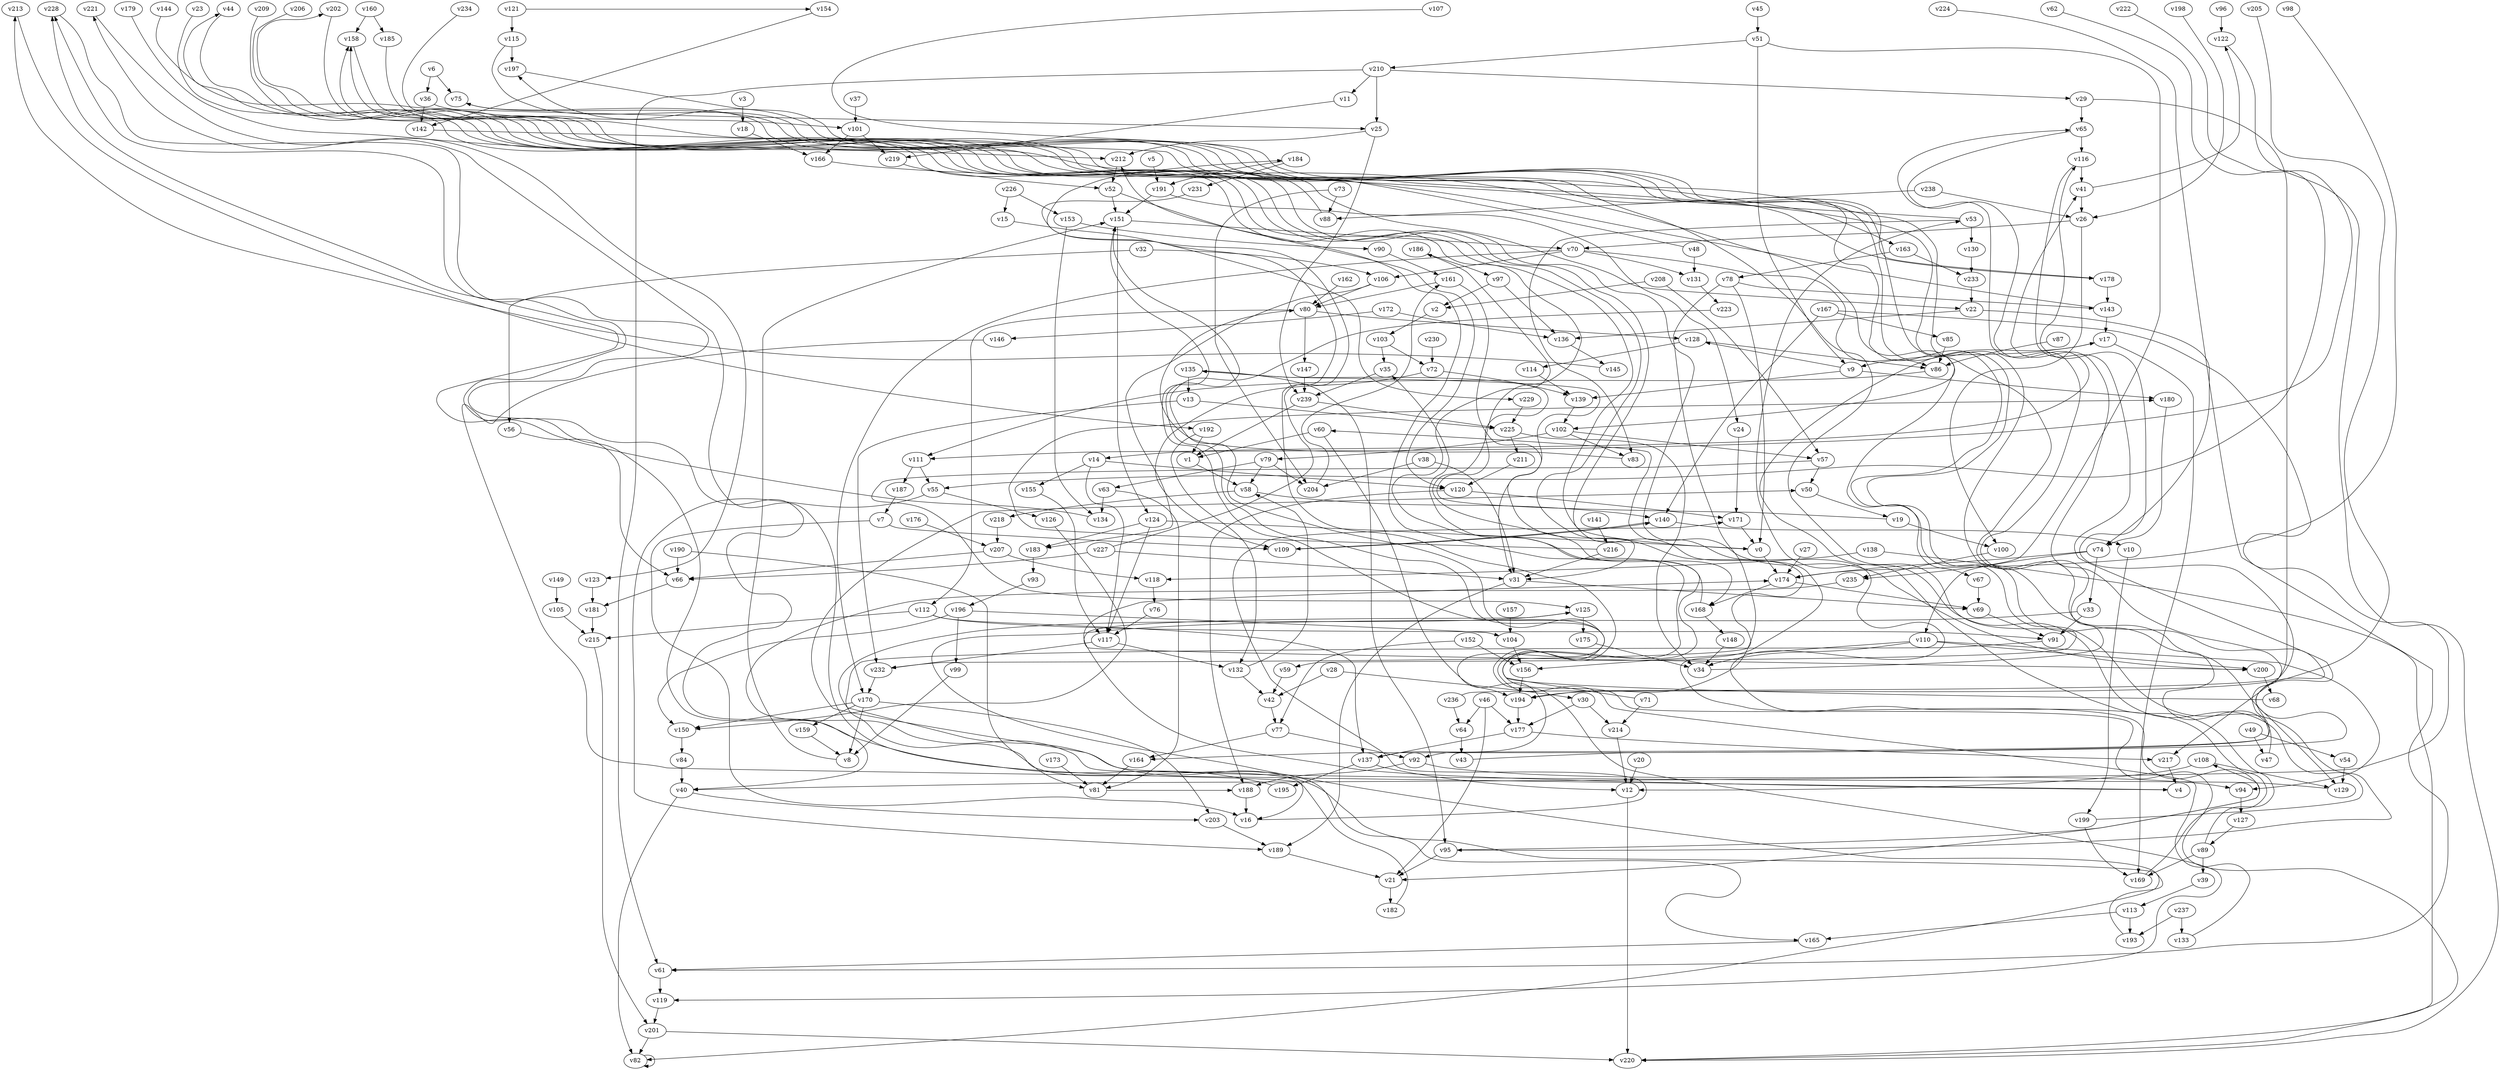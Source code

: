 // Benchmark game 350 - 240 vertices
// time_bound: 18
// targets: v63
digraph G {
    v0 [name="v0", player=0];
    v1 [name="v1", player=0];
    v2 [name="v2", player=0];
    v3 [name="v3", player=0];
    v4 [name="v4", player=1];
    v5 [name="v5", player=1];
    v6 [name="v6", player=0];
    v7 [name="v7", player=0];
    v8 [name="v8", player=0];
    v9 [name="v9", player=1];
    v10 [name="v10", player=1];
    v11 [name="v11", player=0];
    v12 [name="v12", player=0];
    v13 [name="v13", player=0];
    v14 [name="v14", player=0];
    v15 [name="v15", player=1];
    v16 [name="v16", player=0];
    v17 [name="v17", player=1];
    v18 [name="v18", player=0];
    v19 [name="v19", player=1];
    v20 [name="v20", player=0];
    v21 [name="v21", player=1];
    v22 [name="v22", player=1];
    v23 [name="v23", player=0];
    v24 [name="v24", player=0];
    v25 [name="v25", player=1];
    v26 [name="v26", player=1];
    v27 [name="v27", player=0];
    v28 [name="v28", player=1];
    v29 [name="v29", player=1];
    v30 [name="v30", player=1];
    v31 [name="v31", player=1];
    v32 [name="v32", player=1];
    v33 [name="v33", player=0];
    v34 [name="v34", player=1];
    v35 [name="v35", player=1];
    v36 [name="v36", player=1];
    v37 [name="v37", player=0];
    v38 [name="v38", player=1];
    v39 [name="v39", player=1];
    v40 [name="v40", player=0];
    v41 [name="v41", player=1];
    v42 [name="v42", player=1];
    v43 [name="v43", player=0];
    v44 [name="v44", player=0];
    v45 [name="v45", player=0];
    v46 [name="v46", player=0];
    v47 [name="v47", player=1];
    v48 [name="v48", player=1];
    v49 [name="v49", player=1];
    v50 [name="v50", player=1];
    v51 [name="v51", player=0];
    v52 [name="v52", player=0];
    v53 [name="v53", player=1];
    v54 [name="v54", player=1];
    v55 [name="v55", player=1];
    v56 [name="v56", player=1];
    v57 [name="v57", player=1];
    v58 [name="v58", player=1];
    v59 [name="v59", player=0];
    v60 [name="v60", player=0];
    v61 [name="v61", player=0];
    v62 [name="v62", player=1];
    v63 [name="v63", player=1, target=1];
    v64 [name="v64", player=1];
    v65 [name="v65", player=1];
    v66 [name="v66", player=1];
    v67 [name="v67", player=1];
    v68 [name="v68", player=0];
    v69 [name="v69", player=1];
    v70 [name="v70", player=0];
    v71 [name="v71", player=0];
    v72 [name="v72", player=0];
    v73 [name="v73", player=0];
    v74 [name="v74", player=1];
    v75 [name="v75", player=0];
    v76 [name="v76", player=1];
    v77 [name="v77", player=0];
    v78 [name="v78", player=1];
    v79 [name="v79", player=1];
    v80 [name="v80", player=0];
    v81 [name="v81", player=1];
    v82 [name="v82", player=1];
    v83 [name="v83", player=1];
    v84 [name="v84", player=0];
    v85 [name="v85", player=0];
    v86 [name="v86", player=0];
    v87 [name="v87", player=0];
    v88 [name="v88", player=1];
    v89 [name="v89", player=0];
    v90 [name="v90", player=1];
    v91 [name="v91", player=0];
    v92 [name="v92", player=0];
    v93 [name="v93", player=0];
    v94 [name="v94", player=1];
    v95 [name="v95", player=0];
    v96 [name="v96", player=0];
    v97 [name="v97", player=1];
    v98 [name="v98", player=0];
    v99 [name="v99", player=0];
    v100 [name="v100", player=1];
    v101 [name="v101", player=1];
    v102 [name="v102", player=1];
    v103 [name="v103", player=0];
    v104 [name="v104", player=0];
    v105 [name="v105", player=0];
    v106 [name="v106", player=0];
    v107 [name="v107", player=1];
    v108 [name="v108", player=0];
    v109 [name="v109", player=0];
    v110 [name="v110", player=0];
    v111 [name="v111", player=1];
    v112 [name="v112", player=1];
    v113 [name="v113", player=1];
    v114 [name="v114", player=0];
    v115 [name="v115", player=0];
    v116 [name="v116", player=0];
    v117 [name="v117", player=0];
    v118 [name="v118", player=0];
    v119 [name="v119", player=0];
    v120 [name="v120", player=0];
    v121 [name="v121", player=0];
    v122 [name="v122", player=1];
    v123 [name="v123", player=1];
    v124 [name="v124", player=0];
    v125 [name="v125", player=0];
    v126 [name="v126", player=1];
    v127 [name="v127", player=1];
    v128 [name="v128", player=1];
    v129 [name="v129", player=1];
    v130 [name="v130", player=1];
    v131 [name="v131", player=1];
    v132 [name="v132", player=0];
    v133 [name="v133", player=0];
    v134 [name="v134", player=0];
    v135 [name="v135", player=1];
    v136 [name="v136", player=0];
    v137 [name="v137", player=0];
    v138 [name="v138", player=1];
    v139 [name="v139", player=1];
    v140 [name="v140", player=1];
    v141 [name="v141", player=1];
    v142 [name="v142", player=1];
    v143 [name="v143", player=0];
    v144 [name="v144", player=1];
    v145 [name="v145", player=1];
    v146 [name="v146", player=1];
    v147 [name="v147", player=1];
    v148 [name="v148", player=0];
    v149 [name="v149", player=0];
    v150 [name="v150", player=0];
    v151 [name="v151", player=1];
    v152 [name="v152", player=0];
    v153 [name="v153", player=1];
    v154 [name="v154", player=1];
    v155 [name="v155", player=1];
    v156 [name="v156", player=1];
    v157 [name="v157", player=0];
    v158 [name="v158", player=0];
    v159 [name="v159", player=1];
    v160 [name="v160", player=1];
    v161 [name="v161", player=0];
    v162 [name="v162", player=1];
    v163 [name="v163", player=1];
    v164 [name="v164", player=0];
    v165 [name="v165", player=0];
    v166 [name="v166", player=1];
    v167 [name="v167", player=1];
    v168 [name="v168", player=0];
    v169 [name="v169", player=1];
    v170 [name="v170", player=1];
    v171 [name="v171", player=0];
    v172 [name="v172", player=0];
    v173 [name="v173", player=1];
    v174 [name="v174", player=0];
    v175 [name="v175", player=1];
    v176 [name="v176", player=0];
    v177 [name="v177", player=0];
    v178 [name="v178", player=1];
    v179 [name="v179", player=1];
    v180 [name="v180", player=1];
    v181 [name="v181", player=1];
    v182 [name="v182", player=1];
    v183 [name="v183", player=0];
    v184 [name="v184", player=1];
    v185 [name="v185", player=0];
    v186 [name="v186", player=1];
    v187 [name="v187", player=1];
    v188 [name="v188", player=0];
    v189 [name="v189", player=0];
    v190 [name="v190", player=0];
    v191 [name="v191", player=1];
    v192 [name="v192", player=1];
    v193 [name="v193", player=0];
    v194 [name="v194", player=1];
    v195 [name="v195", player=1];
    v196 [name="v196", player=0];
    v197 [name="v197", player=1];
    v198 [name="v198", player=0];
    v199 [name="v199", player=1];
    v200 [name="v200", player=0];
    v201 [name="v201", player=0];
    v202 [name="v202", player=1];
    v203 [name="v203", player=0];
    v204 [name="v204", player=1];
    v205 [name="v205", player=0];
    v206 [name="v206", player=0];
    v207 [name="v207", player=0];
    v208 [name="v208", player=1];
    v209 [name="v209", player=0];
    v210 [name="v210", player=1];
    v211 [name="v211", player=0];
    v212 [name="v212", player=1];
    v213 [name="v213", player=1];
    v214 [name="v214", player=1];
    v215 [name="v215", player=0];
    v216 [name="v216", player=0];
    v217 [name="v217", player=1];
    v218 [name="v218", player=0];
    v219 [name="v219", player=0];
    v220 [name="v220", player=1];
    v221 [name="v221", player=1];
    v222 [name="v222", player=1];
    v223 [name="v223", player=0];
    v224 [name="v224", player=0];
    v225 [name="v225", player=0];
    v226 [name="v226", player=1];
    v227 [name="v227", player=1];
    v228 [name="v228", player=1];
    v229 [name="v229", player=1];
    v230 [name="v230", player=1];
    v231 [name="v231", player=0];
    v232 [name="v232", player=1];
    v233 [name="v233", player=1];
    v234 [name="v234", player=1];
    v235 [name="v235", player=1];
    v236 [name="v236", player=0];
    v237 [name="v237", player=0];
    v238 [name="v238", player=0];
    v239 [name="v239", player=0];

    v0 -> v44 [constraint="t mod 3 == 1"];
    v1 -> v58;
    v2 -> v103;
    v3 -> v18;
    v4 -> v174 [constraint="t >= 1"];
    v5 -> v191;
    v6 -> v75;
    v7 -> v16;
    v8 -> v151;
    v9 -> v128 [constraint="t < 14"];
    v10 -> v199;
    v11 -> v219;
    v12 -> v220;
    v13 -> v232;
    v14 -> v155;
    v15 -> v229 [constraint="t mod 2 == 1"];
    v16 -> v171 [constraint="t >= 5"];
    v17 -> v9;
    v18 -> v166;
    v19 -> v135 [constraint="t < 10"];
    v20 -> v12;
    v21 -> v182;
    v22 -> v74;
    v23 -> v168 [constraint="t mod 5 == 0"];
    v24 -> v171;
    v25 -> v212;
    v26 -> v70;
    v27 -> v174;
    v28 -> v30;
    v29 -> v217;
    v30 -> v177;
    v31 -> v189;
    v32 -> v106;
    v33 -> v82 [constraint="t mod 4 == 2"];
    v34 -> v65 [constraint="t < 13"];
    v35 -> v239;
    v36 -> v142;
    v37 -> v101;
    v38 -> v204;
    v39 -> v113;
    v40 -> v203;
    v41 -> v122 [constraint="t < 5"];
    v42 -> v77;
    v43 -> v41 [constraint="t mod 3 == 1"];
    v44 -> v232 [constraint="t mod 2 == 1"];
    v45 -> v51;
    v46 -> v21;
    v47 -> v75 [constraint="t < 15"];
    v48 -> v197 [constraint="t >= 1"];
    v49 -> v47;
    v50 -> v19;
    v51 -> v235;
    v52 -> v120 [constraint="t mod 3 == 0"];
    v53 -> v158 [constraint="t mod 3 == 1"];
    v54 -> v129;
    v55 -> v126;
    v56 -> v66;
    v57 -> v125 [constraint="t < 9"];
    v58 -> v140;
    v59 -> v42;
    v60 -> v1;
    v61 -> v119;
    v62 -> v55 [constraint="t mod 4 == 0"];
    v63 -> v134;
    v64 -> v43;
    v65 -> v14 [constraint="t >= 1"];
    v66 -> v181;
    v67 -> v69;
    v68 -> v151 [constraint="t mod 2 == 0"];
    v69 -> v91;
    v70 -> v131;
    v71 -> v151 [constraint="t >= 3"];
    v72 -> v139;
    v73 -> v204;
    v74 -> v110;
    v75 -> v178 [constraint="t < 8"];
    v76 -> v117;
    v77 -> v164;
    v78 -> v0;
    v79 -> v58;
    v80 -> v112;
    v81 -> v188 [constraint="t mod 2 == 0"];
    v82 -> v82 [constraint="t mod 3 == 2"];
    v83 -> v80 [constraint="t < 6"];
    v84 -> v40;
    v85 -> v86;
    v86 -> v111 [constraint="t >= 5"];
    v87 -> v86;
    v88 -> v202 [constraint="t >= 4"];
    v89 -> v53 [constraint="t < 8"];
    v90 -> v161;
    v91 -> v165 [constraint="t < 13"];
    v92 -> v94;
    v93 -> v196 [constraint="t >= 2"];
    v94 -> v127;
    v95 -> v108 [constraint="t mod 2 == 0"];
    v96 -> v122;
    v97 -> v2;
    v98 -> v174 [constraint="t >= 5"];
    v99 -> v8;
    v100 -> v235;
    v101 -> v166;
    v102 -> v83;
    v103 -> v35;
    v104 -> v156;
    v105 -> v215;
    v106 -> v183 [constraint="t mod 5 == 2"];
    v107 -> v92 [constraint="t < 11"];
    v108 -> v12;
    v109 -> v140;
    v110 -> v156;
    v111 -> v187;
    v112 -> v91 [constraint="t < 15"];
    v113 -> v165;
    v114 -> v139;
    v115 -> v129 [constraint="t < 15"];
    v116 -> v164 [constraint="t < 15"];
    v117 -> v132;
    v118 -> v76;
    v119 -> v201;
    v120 -> v171;
    v121 -> v154 [constraint="t < 15"];
    v122 -> v220 [constraint="t < 11"];
    v123 -> v181;
    v124 -> v117;
    v125 -> v200 [constraint="t >= 4"];
    v126 -> v150 [constraint="t mod 4 == 2"];
    v127 -> v89;
    v128 -> v86;
    v129 -> v50 [constraint="t >= 1"];
    v130 -> v233;
    v131 -> v223;
    v132 -> v42;
    v133 -> v212 [constraint="t >= 3"];
    v134 -> v228 [constraint="t >= 2"];
    v135 -> v31 [constraint="t < 6"];
    v136 -> v145;
    v137 -> v195;
    v138 -> v118;
    v139 -> v102;
    v140 -> v10;
    v141 -> v216;
    v142 -> v67 [constraint="t mod 3 == 0"];
    v143 -> v158 [constraint="t mod 3 == 0"];
    v144 -> v25 [constraint="t mod 5 == 4"];
    v145 -> v213 [constraint="t >= 4"];
    v146 -> v4 [constraint="t >= 4"];
    v147 -> v239;
    v148 -> v34;
    v149 -> v105;
    v150 -> v84;
    v151 -> v70;
    v152 -> v77;
    v153 -> v90;
    v154 -> v142 [constraint="t >= 3"];
    v155 -> v117;
    v156 -> v194;
    v157 -> v104;
    v158 -> v178 [constraint="t >= 1"];
    v159 -> v8;
    v160 -> v158;
    v161 -> v80;
    v162 -> v80;
    v163 -> v233;
    v164 -> v81;
    v165 -> v61;
    v166 -> v95 [constraint="t < 8"];
    v167 -> v40 [constraint="t mod 4 == 3"];
    v168 -> v186 [constraint="t < 13"];
    v169 -> v60 [constraint="t >= 3"];
    v170 -> v159;
    v171 -> v0;
    v172 -> v146;
    v173 -> v81;
    v174 -> v168;
    v175 -> v34;
    v176 -> v207;
    v177 -> v137;
    v178 -> v143;
    v179 -> v212 [constraint="t < 11"];
    v180 -> v74;
    v181 -> v215;
    v182 -> v221 [constraint="t mod 3 == 2"];
    v183 -> v93;
    v184 -> v191;
    v185 -> v59 [constraint="t mod 4 == 0"];
    v186 -> v97;
    v187 -> v7;
    v188 -> v16;
    v189 -> v21;
    v190 -> v81;
    v191 -> v24;
    v192 -> v1;
    v193 -> v125 [constraint="t mod 5 == 3"];
    v194 -> v177;
    v195 -> v228 [constraint="t >= 1"];
    v196 -> v99;
    v197 -> v102 [constraint="t mod 3 == 2"];
    v198 -> v26 [constraint="t mod 3 == 0"];
    v199 -> v17 [constraint="t mod 5 == 3"];
    v200 -> v68;
    v201 -> v82;
    v202 -> v22 [constraint="t >= 2"];
    v203 -> v189;
    v204 -> v161 [constraint="t >= 4"];
    v205 -> v194 [constraint="t mod 3 == 2"];
    v206 -> v200 [constraint="t < 8"];
    v207 -> v118;
    v208 -> v2;
    v209 -> v21 [constraint="t mod 5 == 2"];
    v210 -> v61;
    v211 -> v120;
    v212 -> v52;
    v213 -> v192 [constraint="t < 7"];
    v214 -> v12;
    v215 -> v201;
    v216 -> v180 [constraint="t < 13"];
    v217 -> v4;
    v218 -> v207;
    v219 -> v52;
    v220 -> v35 [constraint="t mod 5 == 3"];
    v221 -> v123 [constraint="t < 14"];
    v222 -> v111 [constraint="t < 5"];
    v223 -> v137 [constraint="t mod 5 == 2"];
    v224 -> v61 [constraint="t mod 3 == 2"];
    v225 -> v211;
    v226 -> v15;
    v227 -> v184 [constraint="t < 15"];
    v228 -> v40 [constraint="t < 13"];
    v229 -> v225;
    v230 -> v72;
    v231 -> v119 [constraint="t mod 4 == 0"];
    v232 -> v170;
    v233 -> v22;
    v234 -> v163 [constraint="t >= 3"];
    v235 -> v16 [constraint="t < 6"];
    v236 -> v116 [constraint="t mod 2 == 1"];
    v237 -> v193;
    v238 -> v26;
    v239 -> v1;
    v151 -> v124;
    v36 -> v101;
    v137 -> v12;
    v152 -> v156;
    v153 -> v134;
    v135 -> v95;
    v167 -> v85;
    v97 -> v136;
    v73 -> v88;
    v46 -> v177;
    v89 -> v169;
    v14 -> v120;
    v172 -> v136;
    v53 -> v83;
    v92 -> v188;
    v29 -> v65;
    v227 -> v66;
    v89 -> v39;
    v140 -> v109;
    v110 -> v34;
    v125 -> v175;
    v132 -> v58;
    v225 -> v34;
    v80 -> v147;
    v101 -> v219;
    v239 -> v225;
    v120 -> v188;
    v9 -> v139;
    v74 -> v33;
    v7 -> v109;
    v77 -> v92;
    v128 -> v114;
    v210 -> v29;
    v51 -> v9;
    v207 -> v66;
    v170 -> v8;
    v143 -> v17;
    v103 -> v72;
    v236 -> v64;
    v102 -> v79;
    v167 -> v140;
    v177 -> v217;
    v70 -> v170;
    v70 -> v106;
    v106 -> v80;
    v199 -> v169;
    v78 -> v143;
    v46 -> v64;
    v6 -> v36;
    v51 -> v210;
    v112 -> v137;
    v160 -> v185;
    v58 -> v218;
    v63 -> v81;
    v210 -> v11;
    v196 -> v104;
    v14 -> v117;
    v192 -> v132;
    v55 -> v189;
    v95 -> v21;
    v74 -> v174;
    v13 -> v225;
    v60 -> v194;
    v72 -> v109;
    v0 -> v174;
    v138 -> v220;
    v210 -> v25;
    v190 -> v66;
    v71 -> v214;
    v117 -> v232;
    v201 -> v220;
    v102 -> v57;
    v227 -> v31;
    v108 -> v129;
    v78 -> v194;
    v196 -> v150;
    v9 -> v180;
    v28 -> v42;
    v26 -> v100;
    v80 -> v128;
    v170 -> v150;
    v226 -> v153;
    v57 -> v50;
    v216 -> v31;
    v19 -> v100;
    v184 -> v231;
    v31 -> v69;
    v121 -> v115;
    v65 -> v116;
    v40 -> v82;
    v32 -> v56;
    v22 -> v136;
    v115 -> v197;
    v79 -> v204;
    v161 -> v31;
    v79 -> v63;
    v38 -> v31;
    v17 -> v169;
    v168 -> v148;
    v135 -> v13;
    v49 -> v54;
    v163 -> v78;
    v124 -> v0;
    v191 -> v151;
    v70 -> v86;
    v30 -> v214;
    v25 -> v239;
    v53 -> v130;
    v52 -> v151;
    v238 -> v88;
    v112 -> v215;
    v174 -> v69;
    v113 -> v193;
    v208 -> v57;
    v116 -> v41;
    v110 -> v200;
    v110 -> v94;
    v111 -> v55;
    v124 -> v183;
    v170 -> v203;
    v41 -> v26;
    v237 -> v133;
    v48 -> v131;
    v33 -> v91;
}
